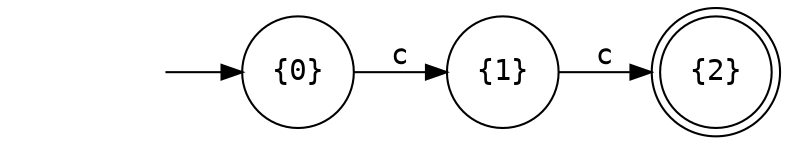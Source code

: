 digraph Automaton {
graph[rankdir=LR];
node [fontname=Courier];
edge [fontname=Courier];
start[style=invis];
start -> 0;
0[label="{0}", shape=circle];
0 -> 1[label="c"];
1[label="{1}", shape=circle];
1 -> 2[label="c"];
2[label="{2}", shape=doublecircle];
}
